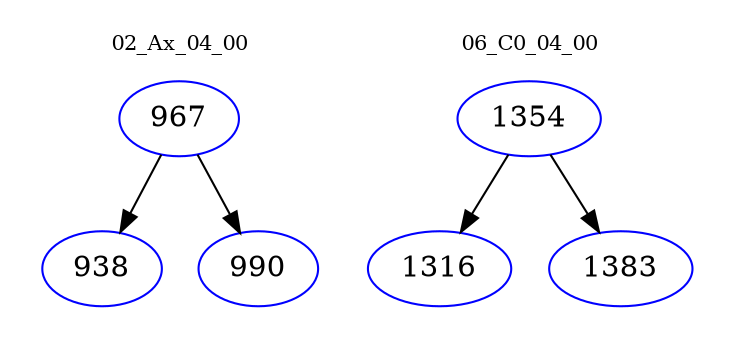 digraph{
subgraph cluster_0 {
color = white
label = "02_Ax_04_00";
fontsize=10;
T0_967 [label="967", color="blue"]
T0_967 -> T0_938 [color="black"]
T0_938 [label="938", color="blue"]
T0_967 -> T0_990 [color="black"]
T0_990 [label="990", color="blue"]
}
subgraph cluster_1 {
color = white
label = "06_C0_04_00";
fontsize=10;
T1_1354 [label="1354", color="blue"]
T1_1354 -> T1_1316 [color="black"]
T1_1316 [label="1316", color="blue"]
T1_1354 -> T1_1383 [color="black"]
T1_1383 [label="1383", color="blue"]
}
}
